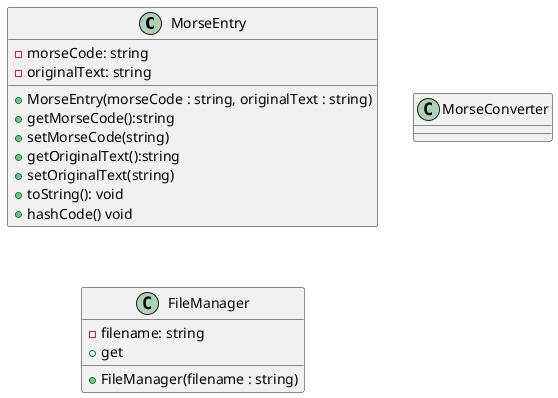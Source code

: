 @startuml
class MorseEntry {
 -morseCode: string
 -originalText: string
 +MorseEntry(morseCode : string, originalText : string)
 +getMorseCode():string
 +setMorseCode(string)
 +getOriginalText():string
 +setOriginalText(string)
 +toString(): void
 +hashCode() void
}
class MorseConverter{

}
class FileManager{
-filename: string
+FileManager(filename : string)
+get
}
@enduml
